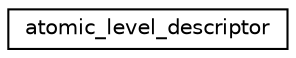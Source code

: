 digraph "Graphical Class Hierarchy"
{
 // INTERACTIVE_SVG=YES
  edge [fontname="Helvetica",fontsize="10",labelfontname="Helvetica",labelfontsize="10"];
  node [fontname="Helvetica",fontsize="10",shape=record];
  rankdir="LR";
  Node1 [label="atomic_level_descriptor",height=0.2,width=0.4,color="black", fillcolor="white", style="filled",URL="$structatomic__level__descriptor.html",tooltip="Describes single atomic level. "];
}
